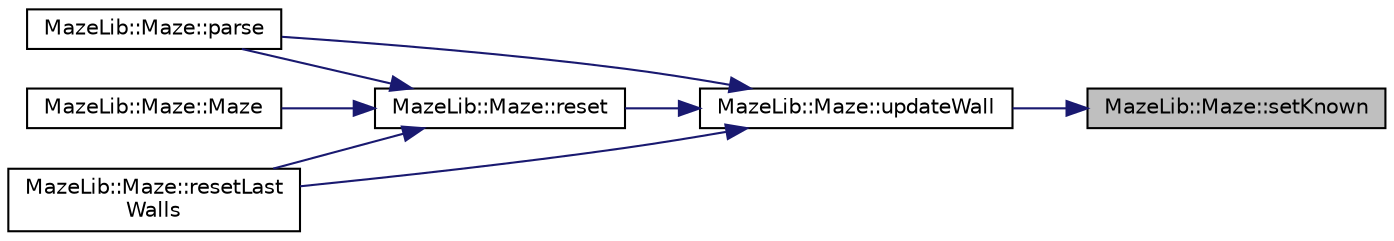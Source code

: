 digraph "MazeLib::Maze::setKnown"
{
 // LATEX_PDF_SIZE
  edge [fontname="Helvetica",fontsize="10",labelfontname="Helvetica",labelfontsize="10"];
  node [fontname="Helvetica",fontsize="10",shape=record];
  rankdir="RL";
  Node1 [label="MazeLib::Maze::setKnown",height=0.2,width=0.4,color="black", fillcolor="grey75", style="filled", fontcolor="black",tooltip="壁の既知を更新する"];
  Node1 -> Node2 [dir="back",color="midnightblue",fontsize="10",style="solid",fontname="Helvetica"];
  Node2 [label="MazeLib::Maze::updateWall",height=0.2,width=0.4,color="black", fillcolor="white", style="filled",URL="$d8/d25/classMazeLib_1_1Maze.html#a6a43815bde60f520ecd1f7471d3951ba",tooltip="既知の壁情報と照らしあわせながら、壁を更新する関数"];
  Node2 -> Node3 [dir="back",color="midnightblue",fontsize="10",style="solid",fontname="Helvetica"];
  Node3 [label="MazeLib::Maze::parse",height=0.2,width=0.4,color="black", fillcolor="white", style="filled",URL="$d8/d25/classMazeLib_1_1Maze.html#aeaf471afcf3c3562c815707aa1b04952",tooltip="特定の迷路の文字列(*.maze ファイル)から壁をパースする"];
  Node2 -> Node4 [dir="back",color="midnightblue",fontsize="10",style="solid",fontname="Helvetica"];
  Node4 [label="MazeLib::Maze::reset",height=0.2,width=0.4,color="black", fillcolor="white", style="filled",URL="$d8/d25/classMazeLib_1_1Maze.html#ae550859cb46898c9cf4a74c254488e46",tooltip="迷路の初期化。壁を削除し、スタート区画を既知に"];
  Node4 -> Node5 [dir="back",color="midnightblue",fontsize="10",style="solid",fontname="Helvetica"];
  Node5 [label="MazeLib::Maze::Maze",height=0.2,width=0.4,color="black", fillcolor="white", style="filled",URL="$d8/d25/classMazeLib_1_1Maze.html#a8e313813114d6c26174fb04ca29007fe",tooltip="デフォルトコンストラクタ"];
  Node4 -> Node3 [dir="back",color="midnightblue",fontsize="10",style="solid",fontname="Helvetica"];
  Node4 -> Node6 [dir="back",color="midnightblue",fontsize="10",style="solid",fontname="Helvetica"];
  Node6 [label="MazeLib::Maze::resetLast\lWalls",height=0.2,width=0.4,color="black", fillcolor="white", style="filled",URL="$d8/d25/classMazeLib_1_1Maze.html#adaa479806ff5509cb9374bc062681db4",tooltip="直前に更新した壁を見探索状態にリセットする"];
  Node2 -> Node6 [dir="back",color="midnightblue",fontsize="10",style="solid",fontname="Helvetica"];
}
